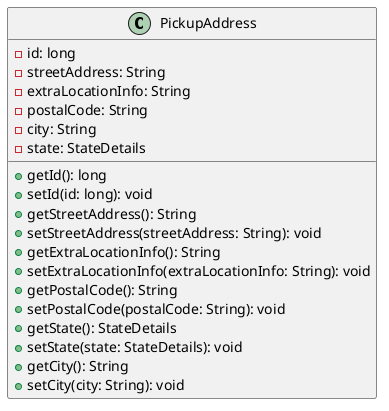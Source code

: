 @startuml
class PickupAddress [[java:edu.sru.cpsc.webshopping.domain.market.PickupAddress]] {
	-id: long
	-streetAddress: String
	-extraLocationInfo: String
	-postalCode: String
	-city: String
	-state: StateDetails
	+getId(): long
	+setId(id: long): void
	+getStreetAddress(): String
	+setStreetAddress(streetAddress: String): void
	+getExtraLocationInfo(): String
	+setExtraLocationInfo(extraLocationInfo: String): void
	+getPostalCode(): String
	+setPostalCode(postalCode: String): void
	+getState(): StateDetails
	+setState(state: StateDetails): void
	+getCity(): String
	+setCity(city: String): void
}
@enduml